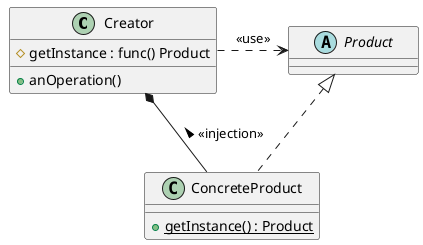 @startuml
/'
 ' Factory Method Pattern
 '/
 skinparam minClassWidth 130

class Creator {
  {field} # getInstance : func() Product
  {method} + anOperation()
}
abstract class Product {
}
class ConcreteProduct {
  {classifier} {method} + getInstance() : Product
}

Creator *-down- ConcreteProduct : < <<injection>>
Product <|.down. ConcreteProduct
Creator .right.> Product : <<use>>

@enduml
